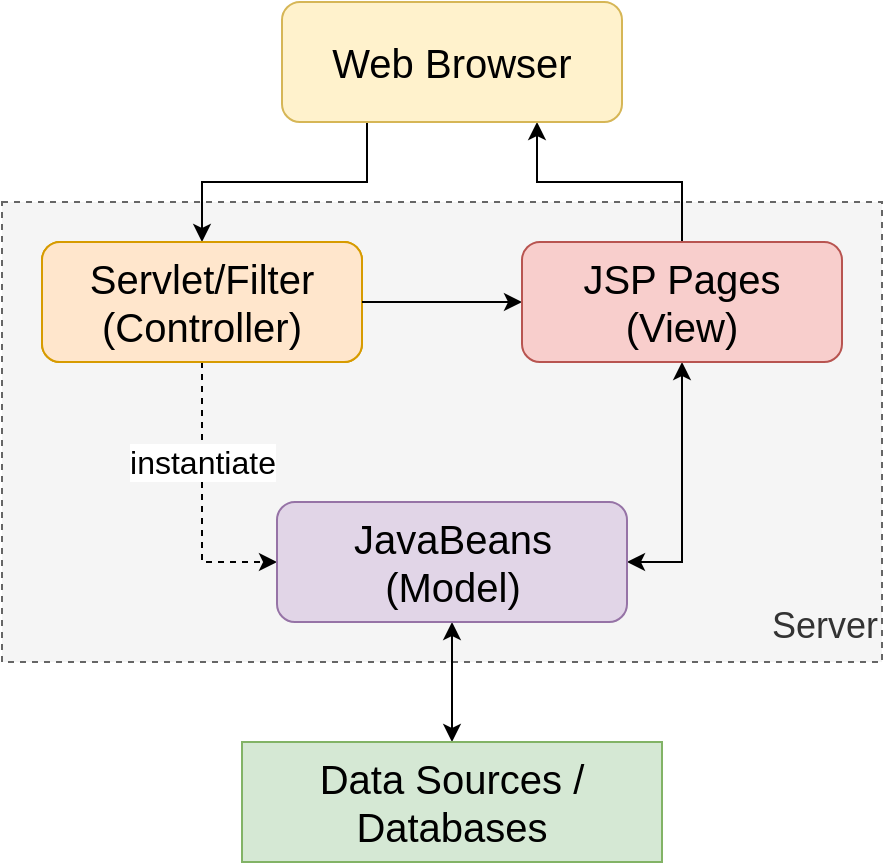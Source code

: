 <mxfile version="13.7.2" type="device"><diagram id="9gqJXcIN40weh2w7Knua" name="Page-1"><mxGraphModel dx="1102" dy="548" grid="1" gridSize="10" guides="1" tooltips="1" connect="1" arrows="1" fold="1" page="1" pageScale="1" pageWidth="827" pageHeight="1169" math="0" shadow="0"><root><mxCell id="0"/><mxCell id="1" parent="0"/><mxCell id="BAGywcvJ-0-RHplBpUjE-7" value="&lt;div style=&quot;font-size: 18px&quot; align=&quot;right&quot;&gt;&lt;font style=&quot;font-size: 18px&quot;&gt;&lt;br&gt;&lt;/font&gt;&lt;/div&gt;&lt;div style=&quot;font-size: 18px&quot; align=&quot;right&quot;&gt;&lt;font style=&quot;font-size: 18px&quot;&gt;&lt;br&gt;&lt;/font&gt;&lt;/div&gt;&lt;div style=&quot;font-size: 18px&quot; align=&quot;right&quot;&gt;&lt;font style=&quot;font-size: 18px&quot;&gt;&lt;br&gt;&lt;/font&gt;&lt;/div&gt;&lt;div style=&quot;font-size: 18px&quot; align=&quot;right&quot;&gt;&lt;font style=&quot;font-size: 18px&quot;&gt;&lt;br&gt;&lt;/font&gt;&lt;/div&gt;&lt;div style=&quot;font-size: 18px&quot; align=&quot;right&quot;&gt;&lt;font style=&quot;font-size: 18px&quot;&gt;&lt;br&gt;&lt;/font&gt;&lt;/div&gt;&lt;div style=&quot;font-size: 18px&quot; align=&quot;right&quot;&gt;&lt;font style=&quot;font-size: 18px&quot;&gt;&lt;br&gt;&lt;/font&gt;&lt;/div&gt;&lt;div style=&quot;font-size: 18px&quot; align=&quot;right&quot;&gt;&lt;font style=&quot;font-size: 18px&quot;&gt;&lt;br&gt;&lt;/font&gt;&lt;/div&gt;&lt;div style=&quot;font-size: 18px&quot; align=&quot;right&quot;&gt;&lt;font style=&quot;font-size: 18px&quot;&gt;&lt;br&gt;&lt;/font&gt;&lt;/div&gt;&lt;div style=&quot;font-size: 18px&quot; align=&quot;right&quot;&gt;&lt;font style=&quot;font-size: 18px&quot;&gt;&lt;br&gt;&lt;/font&gt;&lt;/div&gt;&lt;div style=&quot;font-size: 18px&quot; align=&quot;right&quot;&gt;&lt;font style=&quot;font-size: 18px&quot;&gt;Server&lt;/font&gt;&lt;/div&gt;" style="rounded=0;whiteSpace=wrap;html=1;fillColor=#f5f5f5;strokeColor=#666666;fontColor=#333333;dashed=1;align=right;" vertex="1" parent="1"><mxGeometry x="170" y="150" width="440" height="230" as="geometry"/></mxCell><mxCell id="BAGywcvJ-0-RHplBpUjE-8" style="edgeStyle=orthogonalEdgeStyle;rounded=0;orthogonalLoop=1;jettySize=auto;html=1;exitX=0.25;exitY=1;exitDx=0;exitDy=0;" edge="1" parent="1" source="BAGywcvJ-0-RHplBpUjE-1" target="BAGywcvJ-0-RHplBpUjE-3"><mxGeometry relative="1" as="geometry"/></mxCell><mxCell id="BAGywcvJ-0-RHplBpUjE-9" style="edgeStyle=orthogonalEdgeStyle;rounded=0;orthogonalLoop=1;jettySize=auto;html=1;exitX=0.75;exitY=1;exitDx=0;exitDy=0;startArrow=classic;startFill=1;endArrow=none;endFill=0;" edge="1" parent="1" source="BAGywcvJ-0-RHplBpUjE-1" target="BAGywcvJ-0-RHplBpUjE-4"><mxGeometry relative="1" as="geometry"/></mxCell><mxCell id="BAGywcvJ-0-RHplBpUjE-1" value="&lt;font style=&quot;font-size: 20px&quot;&gt;Web Browser&lt;br&gt;&lt;/font&gt;" style="rounded=1;whiteSpace=wrap;html=1;fillColor=#fff2cc;strokeColor=#d6b656;" vertex="1" parent="1"><mxGeometry x="310" y="50" width="170" height="60" as="geometry"/></mxCell><mxCell id="BAGywcvJ-0-RHplBpUjE-2" value="&lt;div style=&quot;font-size: 20px&quot;&gt;&lt;font style=&quot;font-size: 20px&quot;&gt;Servlet/Filter&lt;/font&gt;&lt;/div&gt;&lt;div style=&quot;font-size: 20px&quot;&gt;&lt;font style=&quot;font-size: 20px&quot;&gt;(Controller)&lt;br&gt;&lt;/font&gt;&lt;/div&gt;" style="rounded=1;whiteSpace=wrap;html=1;fillColor=#ffe6cc;strokeColor=#d79b00;" vertex="1" parent="1"><mxGeometry x="190" y="170" width="160" height="60" as="geometry"/></mxCell><mxCell id="BAGywcvJ-0-RHplBpUjE-13" value="&lt;font style=&quot;font-size: 16px&quot;&gt;instantiate&lt;/font&gt;" style="edgeStyle=orthogonalEdgeStyle;rounded=0;orthogonalLoop=1;jettySize=auto;html=1;exitX=0.5;exitY=1;exitDx=0;exitDy=0;entryX=0;entryY=0.5;entryDx=0;entryDy=0;startArrow=none;startFill=0;endArrow=classic;endFill=1;dashed=1;" edge="1" parent="1" source="BAGywcvJ-0-RHplBpUjE-3" target="BAGywcvJ-0-RHplBpUjE-5"><mxGeometry x="-0.273" relative="1" as="geometry"><mxPoint as="offset"/></mxGeometry></mxCell><mxCell id="BAGywcvJ-0-RHplBpUjE-3" value="&lt;div style=&quot;font-size: 20px&quot;&gt;&lt;font style=&quot;font-size: 20px&quot;&gt;Servlet/Filter&lt;/font&gt;&lt;/div&gt;&lt;div style=&quot;font-size: 20px&quot;&gt;&lt;font style=&quot;font-size: 20px&quot;&gt;(Controller)&lt;br&gt;&lt;/font&gt;&lt;/div&gt;" style="rounded=1;whiteSpace=wrap;html=1;fillColor=#ffe6cc;strokeColor=#d79b00;" vertex="1" parent="1"><mxGeometry x="190" y="170" width="160" height="60" as="geometry"/></mxCell><mxCell id="BAGywcvJ-0-RHplBpUjE-11" style="edgeStyle=orthogonalEdgeStyle;rounded=0;orthogonalLoop=1;jettySize=auto;html=1;exitX=0;exitY=0.5;exitDx=0;exitDy=0;startArrow=classic;startFill=1;endArrow=none;endFill=0;" edge="1" parent="1" source="BAGywcvJ-0-RHplBpUjE-4" target="BAGywcvJ-0-RHplBpUjE-3"><mxGeometry relative="1" as="geometry"/></mxCell><mxCell id="BAGywcvJ-0-RHplBpUjE-12" style="edgeStyle=orthogonalEdgeStyle;rounded=0;orthogonalLoop=1;jettySize=auto;html=1;exitX=0.5;exitY=1;exitDx=0;exitDy=0;entryX=1;entryY=0.5;entryDx=0;entryDy=0;startArrow=classic;startFill=1;endArrow=classic;endFill=1;" edge="1" parent="1" source="BAGywcvJ-0-RHplBpUjE-4" target="BAGywcvJ-0-RHplBpUjE-5"><mxGeometry relative="1" as="geometry"/></mxCell><mxCell id="BAGywcvJ-0-RHplBpUjE-4" value="&lt;div style=&quot;font-size: 20px&quot;&gt;&lt;font style=&quot;font-size: 20px&quot;&gt;JSP Pages&lt;br&gt;&lt;/font&gt;&lt;/div&gt;&lt;div style=&quot;font-size: 20px&quot;&gt;&lt;font style=&quot;font-size: 20px&quot;&gt;(View)&lt;br&gt;&lt;/font&gt;&lt;/div&gt;" style="rounded=1;whiteSpace=wrap;html=1;fillColor=#f8cecc;strokeColor=#b85450;" vertex="1" parent="1"><mxGeometry x="430" y="170" width="160" height="60" as="geometry"/></mxCell><mxCell id="BAGywcvJ-0-RHplBpUjE-14" style="edgeStyle=orthogonalEdgeStyle;rounded=0;orthogonalLoop=1;jettySize=auto;html=1;exitX=0.5;exitY=1;exitDx=0;exitDy=0;startArrow=classic;startFill=1;endArrow=classic;endFill=1;" edge="1" parent="1" source="BAGywcvJ-0-RHplBpUjE-5" target="BAGywcvJ-0-RHplBpUjE-6"><mxGeometry relative="1" as="geometry"/></mxCell><mxCell id="BAGywcvJ-0-RHplBpUjE-5" value="&lt;div style=&quot;font-size: 20px&quot;&gt;&lt;font style=&quot;font-size: 20px&quot;&gt;JavaBeans&lt;/font&gt;&lt;/div&gt;&lt;div style=&quot;font-size: 20px&quot;&gt;&lt;font style=&quot;font-size: 20px&quot;&gt;(Model)&lt;br&gt;&lt;/font&gt;&lt;/div&gt;" style="rounded=1;whiteSpace=wrap;html=1;fillColor=#e1d5e7;strokeColor=#9673a6;" vertex="1" parent="1"><mxGeometry x="307.5" y="300" width="175" height="60" as="geometry"/></mxCell><mxCell id="BAGywcvJ-0-RHplBpUjE-6" value="&lt;font style=&quot;font-size: 20px&quot;&gt;Data Sources / Databases&lt;br&gt;&lt;/font&gt;" style="rounded=0;whiteSpace=wrap;html=1;fillColor=#d5e8d4;strokeColor=#82b366;" vertex="1" parent="1"><mxGeometry x="290" y="420" width="210" height="60" as="geometry"/></mxCell></root></mxGraphModel></diagram></mxfile>